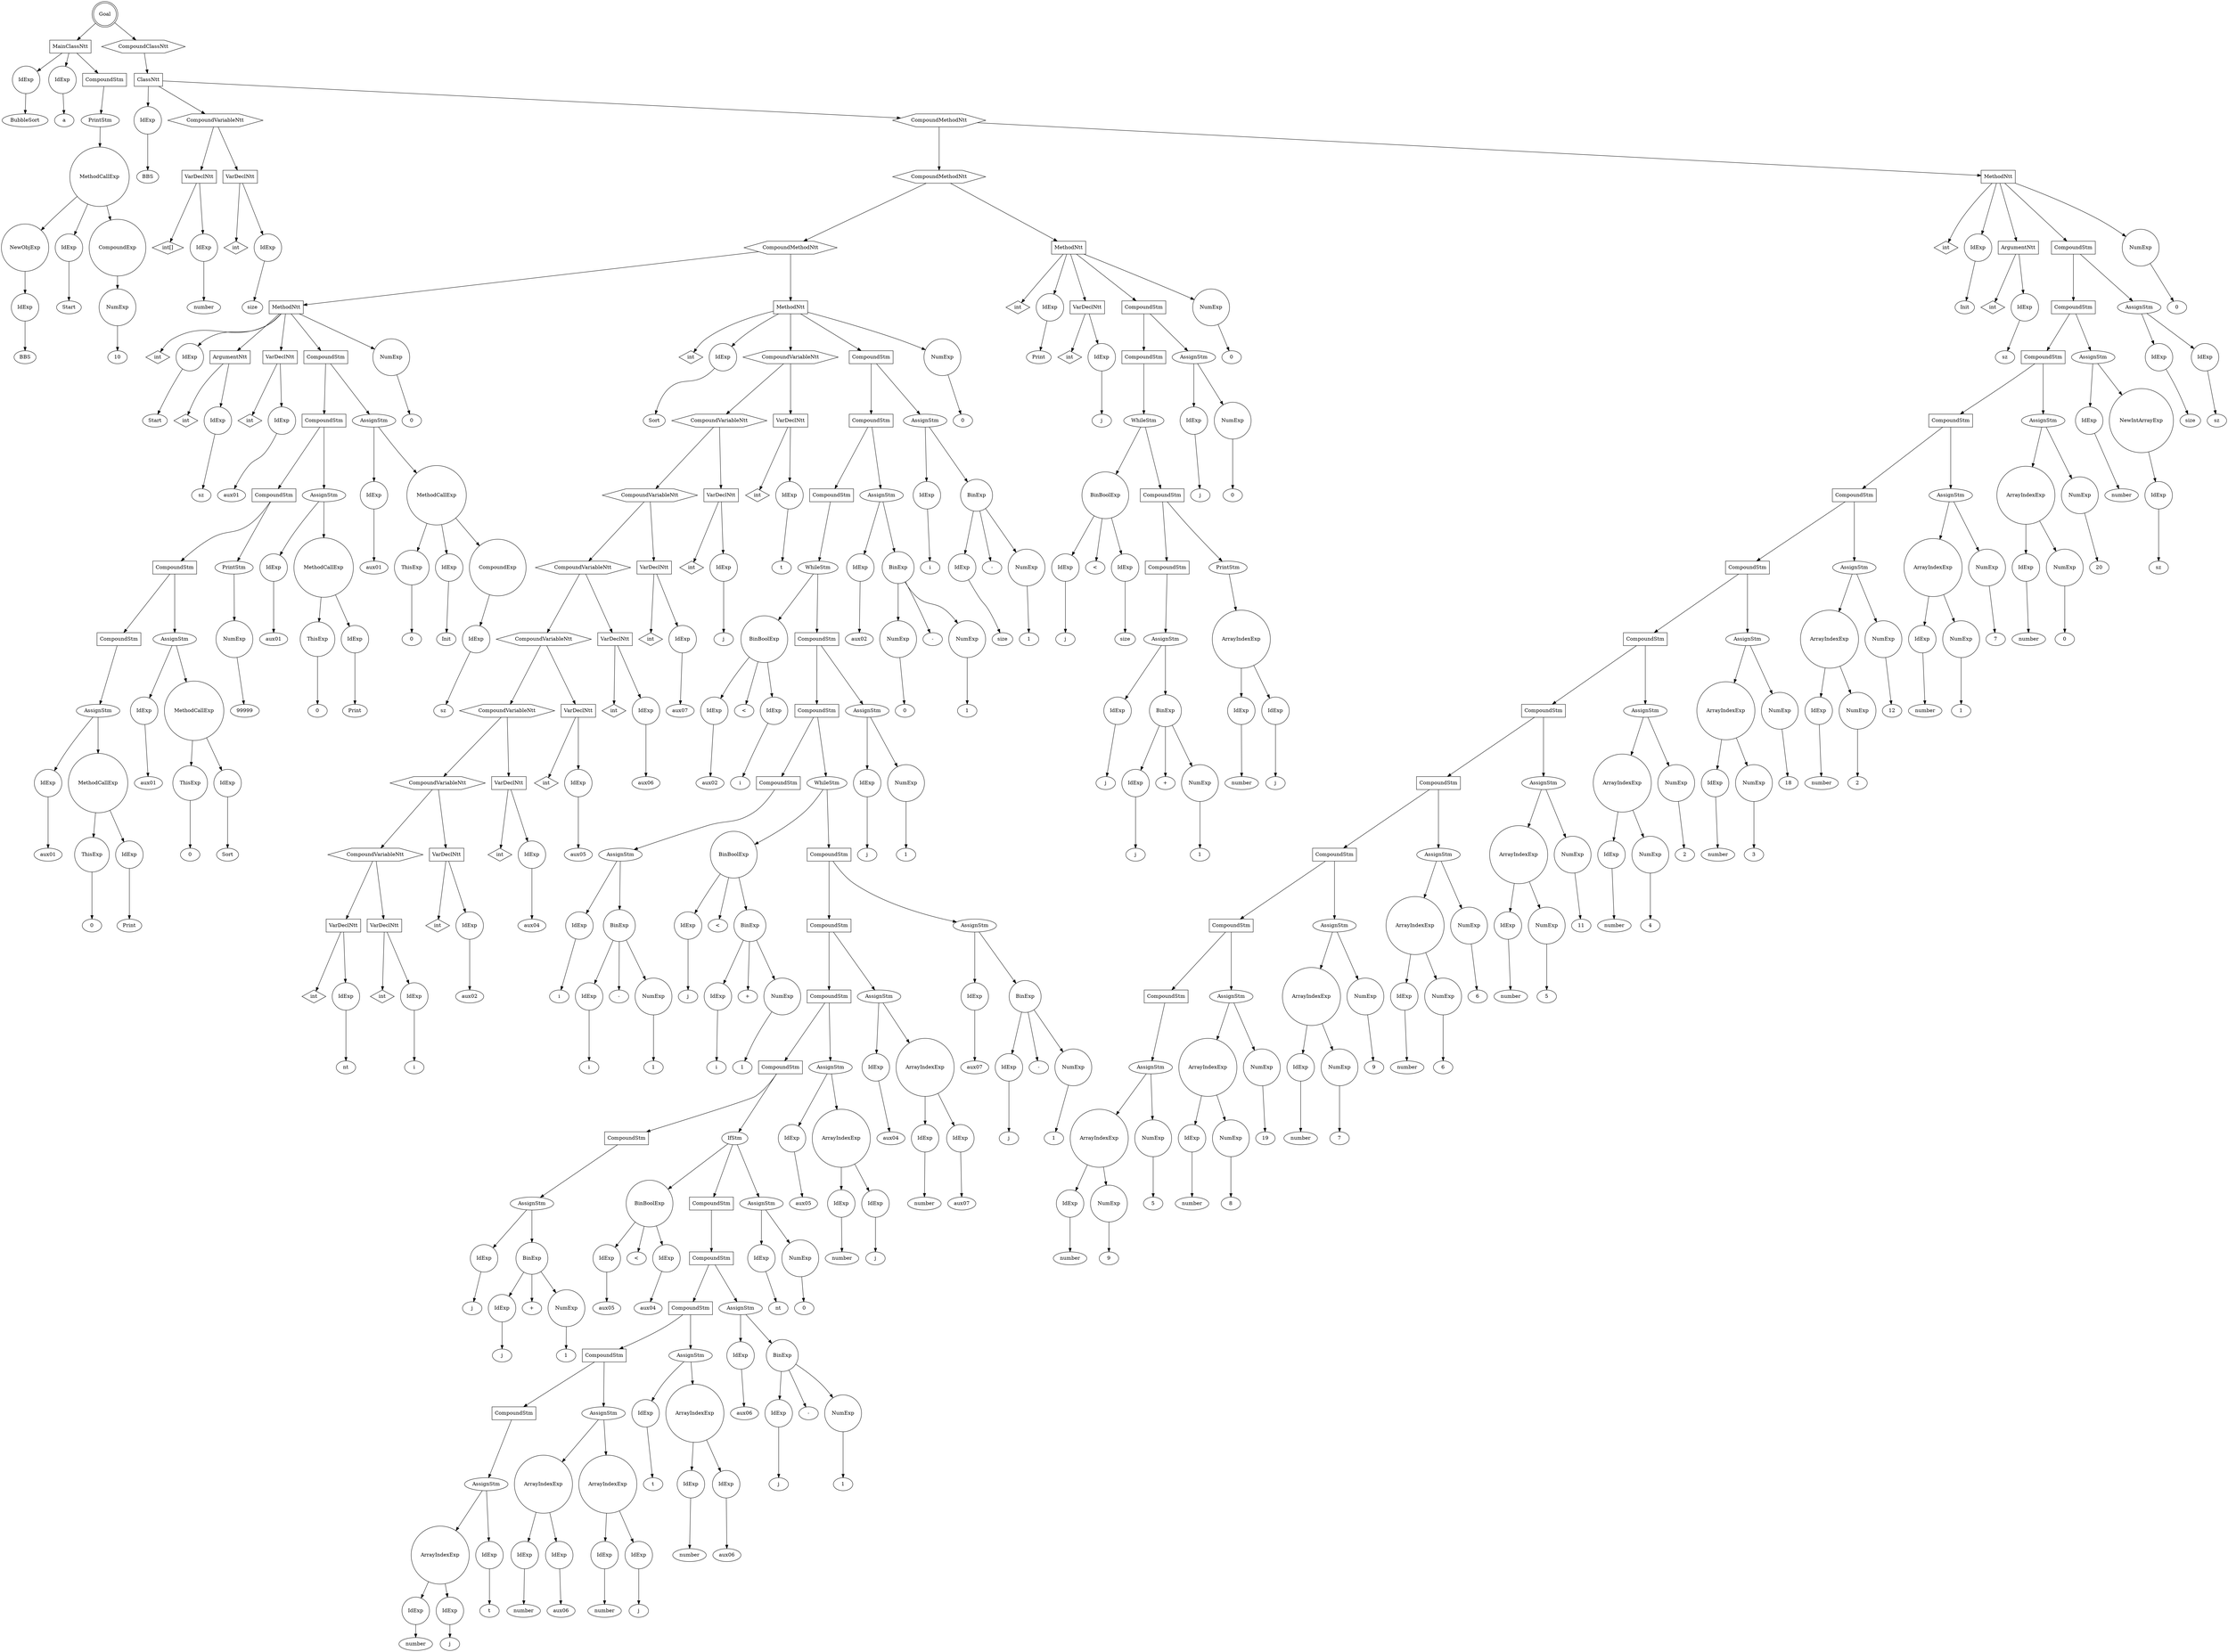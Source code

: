 digraph my_graph {
-1261423712;
-1261423712[label = "Goal", shape = "doublecircle"];
-1261423712->-1261434416;
-1261434416[label = "MainClassNtt", shape = "box"];
-1261434416->-1261433984
-1261433984[label = "IdExp", shape = "circle"];
-1261433984->-1261433968;
-1261433968[label = "BubbleSort"];
-1261434416->-1261434032
-1261434032[label = "IdExp", shape = "circle"];
-1261434032->-1261434016;
-1261434016[label = "a"];
-1261434416->-1261434368;
-1261434368[label = "CompoundStm", shape = "polygon"];
-1261434368->-1259339120;
-1259339120[label = "PrintStm", shape = "ellipse"];
-1259339120->-1261434320
-1261434320[label = "MethodCallExp", shape = "circle"];
-1261434320->-1261434128
-1261434128[label = "NewObjExp", shape = "circle"];
-1261434128->-1261434080
-1261434080[label = "IdExp", shape = "circle"];
-1261434080->-1261434064;
-1261434064[label = "BBS"];
-1261434320->-1261434176
-1261434176[label = "IdExp", shape = "circle"];
-1261434176->-1261434160;
-1261434160[label = "Start"];
-1261434320->-1261434272;
-1261434272[label = "CompoundExp", shape = "circle"];
-1261434272->-1261434224
-1261434224[label = "NumExp", shape = "circle"];
-1261434224->-1261434208;
-1261434208[label = "10"];
-1261423712->-1261423664;
-1261423664[label = "CompoundClassNtt", shape = "hexagon"];
-1261423664->-1261423616;
-1261423616[label = "ClassNtt", shape = "box"];
-1261423616->-1261434464
-1261434464[label = "IdExp", shape = "circle"];
-1261434464->-1261434448;
-1261434448[label = "BBS"];
-1261423616->-1261434848;
-1261434848[label = "CompoundVariableNtt", shape = "hexagon"];
-1261434848->-1261434608;
-1261434608[label = "VarDeclNtt", shape = "box"];
-1261434608->-1261434512;
-1261434512[label = "int[]", shape = "diamond" ];
-1261434608->-1261434560
-1261434560[label = "IdExp", shape = "circle"];
-1261434560->-1261434544;
-1261434544[label = "number"];
-1261434848->-1261434800;
-1261434800[label = "VarDeclNtt", shape = "box"];
-1261434800->-1261434704;
-1261434704[label = "int", shape = "diamond" ];
-1261434800->-1261434752
-1261434752[label = "IdExp", shape = "circle"];
-1261434752->-1261434736;
-1261434736[label = "size"];
-1261423616->-1261423568;
-1261423568[label = "CompoundMethodNtt", shape = "hexagon"];
-1261423568->-1261426016;
-1261426016[label = "CompoundMethodNtt", shape = "hexagon"];
-1261426016->-1261424720;
-1261424720[label = "CompoundMethodNtt", shape = "hexagon"];
-1261424720->-1250949104;
-1250949104[label = "MethodNtt", shape = "box"];
-1250949104->-1261434896;
-1261434896[label = "int", shape = "diamond" ];
-1250949104->-1261434944
-1261434944[label = "IdExp", shape = "circle"];
-1261434944->-1261434928;
-1261434928[label = "Start"];
-1250949104->-1261435088;
-1261435088[label = "ArgumentNtt", shape = "box"];
-1261435088->-1261434992;
-1261434992[label = "int", shape = "diamond" ];
-1261435088->-1261435040
-1261435040[label = "IdExp", shape = "circle"];
-1261435040->-1261435024;
-1261435024[label = "sz"];
-1250949104->-1261435280;
-1261435280[label = "VarDeclNtt", shape = "box"];
-1261435280->-1261435184;
-1261435184[label = "int", shape = "diamond" ];
-1261435280->-1261435232
-1261435232[label = "IdExp", shape = "circle"];
-1261435232->-1261435216;
-1261435216[label = "aux01"];
-1250949104->-1261436672;
-1261436672[label = "CompoundStm", shape = "polygon"];
-1261436672->-1261436624;
-1261436624[label = "CompoundStm", shape = "polygon"];
-1261436624->-1261436576;
-1261436576[label = "CompoundStm", shape = "polygon"];
-1261436576->-1261436528;
-1261436528[label = "CompoundStm", shape = "polygon"];
-1261436528->-1261436480;
-1261436480[label = "CompoundStm", shape = "polygon"];
-1261436480->-1261436432;
-1261436432[label = "AssignStm", shape = "ellipse"];
-1261436432->-1261436240
-1261436240[label = "IdExp", shape = "circle"];
-1261436240->-1261436224;
-1261436224[label = "aux01"];
-1261436432->-1261436384
-1261436384[label = "MethodCallExp", shape = "circle"];
-1261436384->-1261436288
-1261436288[label = "ThisExp", shape = "circle"];
-1261436288->-1261436272;
-1261436272[label = "0"];
-1261436384->-1261436336
-1261436336[label = "IdExp", shape = "circle"];
-1261436336->-1261436320;
-1261436320[label = "Print"];
-1261436528->-1261436192;
-1261436192[label = "AssignStm", shape = "ellipse"];
-1261436192->-1261436000
-1261436000[label = "IdExp", shape = "circle"];
-1261436000->-1261435984;
-1261435984[label = "aux01"];
-1261436192->-1261436144
-1261436144[label = "MethodCallExp", shape = "circle"];
-1261436144->-1261436048
-1261436048[label = "ThisExp", shape = "circle"];
-1261436048->-1261436032;
-1261436032[label = "0"];
-1261436144->-1261436096
-1261436096[label = "IdExp", shape = "circle"];
-1261436096->-1261436080;
-1261436080[label = "Sort"];
-1261436576->-1259335760;
-1259335760[label = "PrintStm", shape = "ellipse"];
-1259335760->-1261435952
-1261435952[label = "NumExp", shape = "circle"];
-1261435952->-1261435936;
-1261435936[label = "99999"];
-1261436624->-1261435904;
-1261435904[label = "AssignStm", shape = "ellipse"];
-1261435904->-1261435712
-1261435712[label = "IdExp", shape = "circle"];
-1261435712->-1261435696;
-1261435696[label = "aux01"];
-1261435904->-1261435856
-1261435856[label = "MethodCallExp", shape = "circle"];
-1261435856->-1261435760
-1261435760[label = "ThisExp", shape = "circle"];
-1261435760->-1261435744;
-1261435744[label = "0"];
-1261435856->-1261435808
-1261435808[label = "IdExp", shape = "circle"];
-1261435808->-1261435792;
-1261435792[label = "Print"];
-1261436672->-1261435664;
-1261435664[label = "AssignStm", shape = "ellipse"];
-1261435664->-1261435376
-1261435376[label = "IdExp", shape = "circle"];
-1261435376->-1261435360;
-1261435360[label = "aux01"];
-1261435664->-1261435616
-1261435616[label = "MethodCallExp", shape = "circle"];
-1261435616->-1261435424
-1261435424[label = "ThisExp", shape = "circle"];
-1261435424->-1261435408;
-1261435408[label = "0"];
-1261435616->-1261435472
-1261435472[label = "IdExp", shape = "circle"];
-1261435472->-1261435456;
-1261435456[label = "Init"];
-1261435616->-1261435568;
-1261435568[label = "CompoundExp", shape = "circle"];
-1261435568->-1261435520
-1261435520[label = "IdExp", shape = "circle"];
-1261435520->-1261435504;
-1261435504[label = "sz"];
-1250949104->-1261436720
-1261436720[label = "NumExp", shape = "circle"];
-1261436720->-1261436704;
-1261436704[label = "0"];
-1261424720->-1250949744;
-1250949744[label = "MethodNtt", shape = "box"];
-1250949744->-1261436816;
-1261436816[label = "int", shape = "diamond" ];
-1250949744->-1261436864
-1261436864[label = "IdExp", shape = "circle"];
-1261436864->-1261436848;
-1261436848[label = "Sort"];
-1250949744->-1261432448;
-1261432448[label = "CompoundVariableNtt", shape = "hexagon"];
-1261432448->-1261432256;
-1261432256[label = "CompoundVariableNtt", shape = "hexagon"];
-1261432256->-1261432064;
-1261432064[label = "CompoundVariableNtt", shape = "hexagon"];
-1261432064->-1261431872;
-1261431872[label = "CompoundVariableNtt", shape = "hexagon"];
-1261431872->-1261431680;
-1261431680[label = "CompoundVariableNtt", shape = "hexagon"];
-1261431680->-1261431488;
-1261431488[label = "CompoundVariableNtt", shape = "hexagon"];
-1261431488->-1261431296;
-1261431296[label = "CompoundVariableNtt", shape = "hexagon"];
-1261431296->-1261431104;
-1261431104[label = "CompoundVariableNtt", shape = "hexagon"];
-1261431104->-1261430864;
-1261430864[label = "VarDeclNtt", shape = "box"];
-1261430864->-1261436912;
-1261436912[label = "int", shape = "diamond" ];
-1261430864->-1261430816
-1261430816[label = "IdExp", shape = "circle"];
-1261430816->-1261430800;
-1261430800[label = "nt"];
-1261431104->-1261431056;
-1261431056[label = "VarDeclNtt", shape = "box"];
-1261431056->-1261430960;
-1261430960[label = "int", shape = "diamond" ];
-1261431056->-1261431008
-1261431008[label = "IdExp", shape = "circle"];
-1261431008->-1261430992;
-1261430992[label = "i"];
-1261431296->-1261431248;
-1261431248[label = "VarDeclNtt", shape = "box"];
-1261431248->-1261431152;
-1261431152[label = "int", shape = "diamond" ];
-1261431248->-1261431200
-1261431200[label = "IdExp", shape = "circle"];
-1261431200->-1261431184;
-1261431184[label = "aux02"];
-1261431488->-1261431440;
-1261431440[label = "VarDeclNtt", shape = "box"];
-1261431440->-1261431344;
-1261431344[label = "int", shape = "diamond" ];
-1261431440->-1261431392
-1261431392[label = "IdExp", shape = "circle"];
-1261431392->-1261431376;
-1261431376[label = "aux04"];
-1261431680->-1261431632;
-1261431632[label = "VarDeclNtt", shape = "box"];
-1261431632->-1261431536;
-1261431536[label = "int", shape = "diamond" ];
-1261431632->-1261431584
-1261431584[label = "IdExp", shape = "circle"];
-1261431584->-1261431568;
-1261431568[label = "aux05"];
-1261431872->-1261431824;
-1261431824[label = "VarDeclNtt", shape = "box"];
-1261431824->-1261431728;
-1261431728[label = "int", shape = "diamond" ];
-1261431824->-1261431776
-1261431776[label = "IdExp", shape = "circle"];
-1261431776->-1261431760;
-1261431760[label = "aux06"];
-1261432064->-1261432016;
-1261432016[label = "VarDeclNtt", shape = "box"];
-1261432016->-1261431920;
-1261431920[label = "int", shape = "diamond" ];
-1261432016->-1261431968
-1261431968[label = "IdExp", shape = "circle"];
-1261431968->-1261431952;
-1261431952[label = "aux07"];
-1261432256->-1261432208;
-1261432208[label = "VarDeclNtt", shape = "box"];
-1261432208->-1261432112;
-1261432112[label = "int", shape = "diamond" ];
-1261432208->-1261432160
-1261432160[label = "IdExp", shape = "circle"];
-1261432160->-1261432144;
-1261432144[label = "j"];
-1261432448->-1261432400;
-1261432400[label = "VarDeclNtt", shape = "box"];
-1261432400->-1261432304;
-1261432304[label = "int", shape = "diamond" ];
-1261432400->-1261432352
-1261432352[label = "IdExp", shape = "circle"];
-1261432352->-1261432336;
-1261432336[label = "t"];
-1250949744->-1261430768;
-1261430768[label = "CompoundStm", shape = "polygon"];
-1261430768->-1261430720;
-1261430720[label = "CompoundStm", shape = "polygon"];
-1261430720->-1261430672;
-1261430672[label = "CompoundStm", shape = "polygon"];
-1261430672->-1261430624;
-1261430624[label = "WhileStm", shape = "ellipse"];
-1261430624->-1261433072;
-1261433072[label = "BinBoolExp", shape = "circle"];
-1261433072->-1261432976
-1261432976[label = "IdExp", shape = "circle"];
-1261432976->-1261432960;
-1261432960[label = "aux02"];
-1261433072->-1261433048;
-1261433048[label = "<" ];
-1261433072->-1261433024
-1261433024[label = "IdExp", shape = "circle"];
-1261433024->-1261433008;
-1261433008[label = "i"];
-1261430624->-1261430576;
-1261430576[label = "CompoundStm", shape = "polygon"];
-1261430576->-1261430528;
-1261430528[label = "CompoundStm", shape = "polygon"];
-1261430528->-1261430480;
-1261430480[label = "CompoundStm", shape = "polygon"];
-1261430480->-1261430432;
-1261430432[label = "AssignStm", shape = "ellipse"];
-1261430432->-1261430240
-1261430240[label = "IdExp", shape = "circle"];
-1261430240->-1261430224;
-1261430224[label = "i"];
-1261430432->-1261430384;
-1261430384[label = "BinExp", shape = "circle"];
-1261430384->-1261430288
-1261430288[label = "IdExp", shape = "circle"];
-1261430288->-1261430272;
-1261430272[label = "i"];
-1261430384->-1261430360;
-1261430360[label = "-" ];
-1261430384->-1261430336
-1261430336[label = "NumExp", shape = "circle"];
-1261430336->-1261430320;
-1261430320[label = "1"];
-1261430528->-1261430192;
-1261430192[label = "WhileStm", shape = "ellipse"];
-1261430192->-1261433456;
-1261433456[label = "BinBoolExp", shape = "circle"];
-1261433456->-1261433264
-1261433264[label = "IdExp", shape = "circle"];
-1261433264->-1261433248;
-1261433248[label = "j"];
-1261433456->-1261433432;
-1261433432[label = "<" ];
-1261433456->-1261433408;
-1261433408[label = "BinExp", shape = "circle"];
-1261433408->-1261433312
-1261433312[label = "IdExp", shape = "circle"];
-1261433312->-1261433296;
-1261433296[label = "i"];
-1261433408->-1261433384;
-1261433384[label = "+" ];
-1261433408->-1261433360
-1261433360[label = "NumExp", shape = "circle"];
-1261433360->-1261433344;
-1261433344[label = "1"];
-1261430192->-1261430144;
-1261430144[label = "CompoundStm", shape = "polygon"];
-1261430144->-1261430096;
-1261430096[label = "CompoundStm", shape = "polygon"];
-1261430096->-1261430048;
-1261430048[label = "CompoundStm", shape = "polygon"];
-1261430048->-1261430000;
-1261430000[label = "CompoundStm", shape = "polygon"];
-1261430000->-1261429952;
-1261429952[label = "CompoundStm", shape = "polygon"];
-1261429952->-1261429904;
-1261429904[label = "AssignStm", shape = "ellipse"];
-1261429904->-1261429712
-1261429712[label = "IdExp", shape = "circle"];
-1261429712->-1261429696;
-1261429696[label = "j"];
-1261429904->-1261429856;
-1261429856[label = "BinExp", shape = "circle"];
-1261429856->-1261429760
-1261429760[label = "IdExp", shape = "circle"];
-1261429760->-1261429744;
-1261429744[label = "j"];
-1261429856->-1261429832;
-1261429832[label = "+" ];
-1261429856->-1261429808
-1261429808[label = "NumExp", shape = "circle"];
-1261429808->-1261429792;
-1261429792[label = "1"];
-1261430000->-1261429664;
-1261429664[label = "IfStm", shape = "ellipse"];
-1261429664->-1261428176;
-1261428176[label = "BinBoolExp", shape = "circle"];
-1261428176->-1261428080
-1261428080[label = "IdExp", shape = "circle"];
-1261428080->-1261428064;
-1261428064[label = "aux05"];
-1261428176->-1261428152;
-1261428152[label = "<" ];
-1261428176->-1261428128
-1261428128[label = "IdExp", shape = "circle"];
-1261428128->-1261428112;
-1261428112[label = "aux04"];
-1261429664->-1261429472;
-1261429472[label = "CompoundStm", shape = "polygon"];
-1261429472->-1261429424;
-1261429424[label = "CompoundStm", shape = "polygon"];
-1261429424->-1261429376;
-1261429376[label = "CompoundStm", shape = "polygon"];
-1261429376->-1261429328;
-1261429328[label = "CompoundStm", shape = "polygon"];
-1261429328->-1261429280;
-1261429280[label = "CompoundStm", shape = "polygon"];
-1261429280->-1261429232;
-1261429232[label = "AssignStm", shape = "ellipse"];
-1261429232->-1261429136
-1261429136[label = "ArrayIndexExp", shape = "circle"];
-1261429136->-1261429040
-1261429040[label = "IdExp", shape = "circle"];
-1261429040->-1261429024;
-1261429024[label = "number"];
-1261429136->-1261429088
-1261429088[label = "IdExp", shape = "circle"];
-1261429088->-1261429072;
-1261429072[label = "j"];
-1261429232->-1261429184
-1261429184[label = "IdExp", shape = "circle"];
-1261429184->-1261429168;
-1261429168[label = "t"];
-1261429328->-1261428992;
-1261428992[label = "AssignStm", shape = "ellipse"];
-1261428992->-1261428800
-1261428800[label = "ArrayIndexExp", shape = "circle"];
-1261428800->-1261428704
-1261428704[label = "IdExp", shape = "circle"];
-1261428704->-1261428688;
-1261428688[label = "number"];
-1261428800->-1261428752
-1261428752[label = "IdExp", shape = "circle"];
-1261428752->-1261428736;
-1261428736[label = "aux06"];
-1261428992->-1261428944
-1261428944[label = "ArrayIndexExp", shape = "circle"];
-1261428944->-1261428848
-1261428848[label = "IdExp", shape = "circle"];
-1261428848->-1261428832;
-1261428832[label = "number"];
-1261428944->-1261428896
-1261428896[label = "IdExp", shape = "circle"];
-1261428896->-1261428880;
-1261428880[label = "j"];
-1261429376->-1261428656;
-1261428656[label = "AssignStm", shape = "ellipse"];
-1261428656->-1261428464
-1261428464[label = "IdExp", shape = "circle"];
-1261428464->-1261428448;
-1261428448[label = "t"];
-1261428656->-1261428608
-1261428608[label = "ArrayIndexExp", shape = "circle"];
-1261428608->-1261428512
-1261428512[label = "IdExp", shape = "circle"];
-1261428512->-1261428496;
-1261428496[label = "number"];
-1261428608->-1261428560
-1261428560[label = "IdExp", shape = "circle"];
-1261428560->-1261428544;
-1261428544[label = "aux06"];
-1261429424->-1261428416;
-1261428416[label = "AssignStm", shape = "ellipse"];
-1261428416->-1261428224
-1261428224[label = "IdExp", shape = "circle"];
-1261428224->-1261428208;
-1261428208[label = "aux06"];
-1261428416->-1261428368;
-1261428368[label = "BinExp", shape = "circle"];
-1261428368->-1261428272
-1261428272[label = "IdExp", shape = "circle"];
-1261428272->-1261428256;
-1261428256[label = "j"];
-1261428368->-1261428344;
-1261428344[label = "-" ];
-1261428368->-1261428320
-1261428320[label = "NumExp", shape = "circle"];
-1261428320->-1261428304;
-1261428304[label = "1"];
-1261429664->-1261429616;
-1261429616[label = "AssignStm", shape = "ellipse"];
-1261429616->-1261429520
-1261429520[label = "IdExp", shape = "circle"];
-1261429520->-1261429504;
-1261429504[label = "nt"];
-1261429616->-1261429568
-1261429568[label = "NumExp", shape = "circle"];
-1261429568->-1261429552;
-1261429552[label = "0"];
-1261430048->-1261428032;
-1261428032[label = "AssignStm", shape = "ellipse"];
-1261428032->-1261427840
-1261427840[label = "IdExp", shape = "circle"];
-1261427840->-1261427824;
-1261427824[label = "aux05"];
-1261428032->-1261427984
-1261427984[label = "ArrayIndexExp", shape = "circle"];
-1261427984->-1261427888
-1261427888[label = "IdExp", shape = "circle"];
-1261427888->-1261427872;
-1261427872[label = "number"];
-1261427984->-1261427936
-1261427936[label = "IdExp", shape = "circle"];
-1261427936->-1261427920;
-1261427920[label = "j"];
-1261430096->-1261427792;
-1261427792[label = "AssignStm", shape = "ellipse"];
-1261427792->-1261433744
-1261433744[label = "IdExp", shape = "circle"];
-1261433744->-1261433728;
-1261433728[label = "aux04"];
-1261427792->-1261427744
-1261427744[label = "ArrayIndexExp", shape = "circle"];
-1261427744->-1261433792
-1261433792[label = "IdExp", shape = "circle"];
-1261433792->-1261433776;
-1261433776[label = "number"];
-1261427744->-1261433840
-1261433840[label = "IdExp", shape = "circle"];
-1261433840->-1261433824;
-1261433824[label = "aux07"];
-1261430144->-1261433696;
-1261433696[label = "AssignStm", shape = "ellipse"];
-1261433696->-1261433504
-1261433504[label = "IdExp", shape = "circle"];
-1261433504->-1261433488;
-1261433488[label = "aux07"];
-1261433696->-1261433648;
-1261433648[label = "BinExp", shape = "circle"];
-1261433648->-1261433552
-1261433552[label = "IdExp", shape = "circle"];
-1261433552->-1261433536;
-1261433536[label = "j"];
-1261433648->-1261433624;
-1261433624[label = "-" ];
-1261433648->-1261433600
-1261433600[label = "NumExp", shape = "circle"];
-1261433600->-1261433584;
-1261433584[label = "1"];
-1261430576->-1261433216;
-1261433216[label = "AssignStm", shape = "ellipse"];
-1261433216->-1261433120
-1261433120[label = "IdExp", shape = "circle"];
-1261433120->-1261433104;
-1261433104[label = "j"];
-1261433216->-1261433168
-1261433168[label = "NumExp", shape = "circle"];
-1261433168->-1261433152;
-1261433152[label = "1"];
-1261430720->-1261432928;
-1261432928[label = "AssignStm", shape = "ellipse"];
-1261432928->-1261432736
-1261432736[label = "IdExp", shape = "circle"];
-1261432736->-1261432720;
-1261432720[label = "aux02"];
-1261432928->-1261432880;
-1261432880[label = "BinExp", shape = "circle"];
-1261432880->-1261432784
-1261432784[label = "NumExp", shape = "circle"];
-1261432784->-1261432768;
-1261432768[label = "0"];
-1261432880->-1261432856;
-1261432856[label = "-" ];
-1261432880->-1261432832
-1261432832[label = "NumExp", shape = "circle"];
-1261432832->-1261432816;
-1261432816[label = "1"];
-1261430768->-1261432688;
-1261432688[label = "AssignStm", shape = "ellipse"];
-1261432688->-1261432496
-1261432496[label = "IdExp", shape = "circle"];
-1261432496->-1261432480;
-1261432480[label = "i"];
-1261432688->-1261432640;
-1261432640[label = "BinExp", shape = "circle"];
-1261432640->-1261432544
-1261432544[label = "IdExp", shape = "circle"];
-1261432544->-1261432528;
-1261432528[label = "size"];
-1261432640->-1261432616;
-1261432616[label = "-" ];
-1261432640->-1261432592
-1261432592[label = "NumExp", shape = "circle"];
-1261432592->-1261432576;
-1261432576[label = "1"];
-1250949744->-1261424672
-1261424672[label = "NumExp", shape = "circle"];
-1261424672->-1261424656;
-1261424656[label = "0"];
-1261426016->-1250949808;
-1250949808[label = "MethodNtt", shape = "box"];
-1250949808->-1261424768;
-1261424768[label = "int", shape = "diamond" ];
-1250949808->-1261424816
-1261424816[label = "IdExp", shape = "circle"];
-1261424816->-1261424800;
-1261424800[label = "Print"];
-1250949808->-1261424960;
-1261424960[label = "VarDeclNtt", shape = "box"];
-1261424960->-1261424864;
-1261424864[label = "int", shape = "diamond" ];
-1261424960->-1261424912
-1261424912[label = "IdExp", shape = "circle"];
-1261424912->-1261424896;
-1261424896[label = "j"];
-1250949808->-1261425920;
-1261425920[label = "CompoundStm", shape = "polygon"];
-1261425920->-1261425872;
-1261425872[label = "CompoundStm", shape = "polygon"];
-1261425872->-1261425824;
-1261425824[label = "WhileStm", shape = "ellipse"];
-1261425824->-1261425296;
-1261425296[label = "BinBoolExp", shape = "circle"];
-1261425296->-1261425200
-1261425200[label = "IdExp", shape = "circle"];
-1261425200->-1261425184;
-1261425184[label = "j"];
-1261425296->-1261425272;
-1261425272[label = "<" ];
-1261425296->-1261425248
-1261425248[label = "IdExp", shape = "circle"];
-1261425248->-1261425232;
-1261425232[label = "size"];
-1261425824->-1261425776;
-1261425776[label = "CompoundStm", shape = "polygon"];
-1261425776->-1261425728;
-1261425728[label = "CompoundStm", shape = "polygon"];
-1261425728->-1261425680;
-1261425680[label = "AssignStm", shape = "ellipse"];
-1261425680->-1261425488
-1261425488[label = "IdExp", shape = "circle"];
-1261425488->-1261425472;
-1261425472[label = "j"];
-1261425680->-1261425632;
-1261425632[label = "BinExp", shape = "circle"];
-1261425632->-1261425536
-1261425536[label = "IdExp", shape = "circle"];
-1261425536->-1261425520;
-1261425520[label = "j"];
-1261425632->-1261425608;
-1261425608[label = "+" ];
-1261425632->-1261425584
-1261425584[label = "NumExp", shape = "circle"];
-1261425584->-1261425568;
-1261425568[label = "1"];
-1261425776->-1259335280;
-1259335280[label = "PrintStm", shape = "ellipse"];
-1259335280->-1261425440
-1261425440[label = "ArrayIndexExp", shape = "circle"];
-1261425440->-1261425344
-1261425344[label = "IdExp", shape = "circle"];
-1261425344->-1261425328;
-1261425328[label = "number"];
-1261425440->-1261425392
-1261425392[label = "IdExp", shape = "circle"];
-1261425392->-1261425376;
-1261425376[label = "j"];
-1261425920->-1261425152;
-1261425152[label = "AssignStm", shape = "ellipse"];
-1261425152->-1261425056
-1261425056[label = "IdExp", shape = "circle"];
-1261425056->-1261425040;
-1261425040[label = "j"];
-1261425152->-1261425104
-1261425104[label = "NumExp", shape = "circle"];
-1261425104->-1261425088;
-1261425088[label = "0"];
-1250949808->-1261425968
-1261425968[label = "NumExp", shape = "circle"];
-1261425968->-1261425952;
-1261425952[label = "0"];
-1261423568->-1250949872;
-1250949872[label = "MethodNtt", shape = "box"];
-1250949872->-1261426064;
-1261426064[label = "int", shape = "diamond" ];
-1250949872->-1261426112
-1261426112[label = "IdExp", shape = "circle"];
-1261426112->-1261426096;
-1261426096[label = "Init"];
-1250949872->-1261426256;
-1261426256[label = "ArgumentNtt", shape = "box"];
-1261426256->-1261426160;
-1261426160[label = "int", shape = "diamond" ];
-1261426256->-1261426208
-1261426208[label = "IdExp", shape = "circle"];
-1261426208->-1261426192;
-1261426192[label = "sz"];
-1250949872->-1261423472;
-1261423472[label = "CompoundStm", shape = "polygon"];
-1261423472->-1261423424;
-1261423424[label = "CompoundStm", shape = "polygon"];
-1261423424->-1261423376;
-1261423376[label = "CompoundStm", shape = "polygon"];
-1261423376->-1261423328;
-1261423328[label = "CompoundStm", shape = "polygon"];
-1261423328->-1261423280;
-1261423280[label = "CompoundStm", shape = "polygon"];
-1261423280->-1261423232;
-1261423232[label = "CompoundStm", shape = "polygon"];
-1261423232->-1261423184;
-1261423184[label = "CompoundStm", shape = "polygon"];
-1261423184->-1261423136;
-1261423136[label = "CompoundStm", shape = "polygon"];
-1261423136->-1261423088;
-1261423088[label = "CompoundStm", shape = "polygon"];
-1261423088->-1261423040;
-1261423040[label = "CompoundStm", shape = "polygon"];
-1261423040->-1261422992;
-1261422992[label = "CompoundStm", shape = "polygon"];
-1261422992->-1261422944;
-1261422944[label = "CompoundStm", shape = "polygon"];
-1261422944->-1261422896;
-1261422896[label = "AssignStm", shape = "ellipse"];
-1261422896->-1261422800
-1261422800[label = "ArrayIndexExp", shape = "circle"];
-1261422800->-1261422704
-1261422704[label = "IdExp", shape = "circle"];
-1261422704->-1261422688;
-1261422688[label = "number"];
-1261422800->-1261422752
-1261422752[label = "NumExp", shape = "circle"];
-1261422752->-1261422736;
-1261422736[label = "9"];
-1261422896->-1261422848
-1261422848[label = "NumExp", shape = "circle"];
-1261422848->-1261422832;
-1261422832[label = "5"];
-1261422992->-1261422656;
-1261422656[label = "AssignStm", shape = "ellipse"];
-1261422656->-1261422560
-1261422560[label = "ArrayIndexExp", shape = "circle"];
-1261422560->-1261422464
-1261422464[label = "IdExp", shape = "circle"];
-1261422464->-1261422448;
-1261422448[label = "number"];
-1261422560->-1261422512
-1261422512[label = "NumExp", shape = "circle"];
-1261422512->-1261422496;
-1261422496[label = "8"];
-1261422656->-1261422608
-1261422608[label = "NumExp", shape = "circle"];
-1261422608->-1261422592;
-1261422592[label = "19"];
-1261423040->-1261422416;
-1261422416[label = "AssignStm", shape = "ellipse"];
-1261422416->-1261422320
-1261422320[label = "ArrayIndexExp", shape = "circle"];
-1261422320->-1261422224
-1261422224[label = "IdExp", shape = "circle"];
-1261422224->-1261422208;
-1261422208[label = "number"];
-1261422320->-1261422272
-1261422272[label = "NumExp", shape = "circle"];
-1261422272->-1261422256;
-1261422256[label = "7"];
-1261422416->-1261422368
-1261422368[label = "NumExp", shape = "circle"];
-1261422368->-1261422352;
-1261422352[label = "9"];
-1261423088->-1261422176;
-1261422176[label = "AssignStm", shape = "ellipse"];
-1261422176->-1261422080
-1261422080[label = "ArrayIndexExp", shape = "circle"];
-1261422080->-1261421984
-1261421984[label = "IdExp", shape = "circle"];
-1261421984->-1261421968;
-1261421968[label = "number"];
-1261422080->-1261422032
-1261422032[label = "NumExp", shape = "circle"];
-1261422032->-1261422016;
-1261422016[label = "6"];
-1261422176->-1261422128
-1261422128[label = "NumExp", shape = "circle"];
-1261422128->-1261422112;
-1261422112[label = "6"];
-1261423136->-1261421936;
-1261421936[label = "AssignStm", shape = "ellipse"];
-1261421936->-1261421840
-1261421840[label = "ArrayIndexExp", shape = "circle"];
-1261421840->-1261421744
-1261421744[label = "IdExp", shape = "circle"];
-1261421744->-1261421728;
-1261421728[label = "number"];
-1261421840->-1261421792
-1261421792[label = "NumExp", shape = "circle"];
-1261421792->-1261421776;
-1261421776[label = "5"];
-1261421936->-1261421888
-1261421888[label = "NumExp", shape = "circle"];
-1261421888->-1261421872;
-1261421872[label = "11"];
-1261423184->-1261421696;
-1261421696[label = "AssignStm", shape = "ellipse"];
-1261421696->-1261421600
-1261421600[label = "ArrayIndexExp", shape = "circle"];
-1261421600->-1261427648
-1261427648[label = "IdExp", shape = "circle"];
-1261427648->-1261427632;
-1261427632[label = "number"];
-1261421600->-1261427696
-1261427696[label = "NumExp", shape = "circle"];
-1261427696->-1261427680;
-1261427680[label = "4"];
-1261421696->-1261421648
-1261421648[label = "NumExp", shape = "circle"];
-1261421648->-1261421632;
-1261421632[label = "2"];
-1261423232->-1261427600;
-1261427600[label = "AssignStm", shape = "ellipse"];
-1261427600->-1261427504
-1261427504[label = "ArrayIndexExp", shape = "circle"];
-1261427504->-1261427408
-1261427408[label = "IdExp", shape = "circle"];
-1261427408->-1261427392;
-1261427392[label = "number"];
-1261427504->-1261427456
-1261427456[label = "NumExp", shape = "circle"];
-1261427456->-1261427440;
-1261427440[label = "3"];
-1261427600->-1261427552
-1261427552[label = "NumExp", shape = "circle"];
-1261427552->-1261427536;
-1261427536[label = "18"];
-1261423280->-1261427360;
-1261427360[label = "AssignStm", shape = "ellipse"];
-1261427360->-1261427264
-1261427264[label = "ArrayIndexExp", shape = "circle"];
-1261427264->-1261427168
-1261427168[label = "IdExp", shape = "circle"];
-1261427168->-1261427152;
-1261427152[label = "number"];
-1261427264->-1261427216
-1261427216[label = "NumExp", shape = "circle"];
-1261427216->-1261427200;
-1261427200[label = "2"];
-1261427360->-1261427312
-1261427312[label = "NumExp", shape = "circle"];
-1261427312->-1261427296;
-1261427296[label = "12"];
-1261423328->-1261427120;
-1261427120[label = "AssignStm", shape = "ellipse"];
-1261427120->-1261427024
-1261427024[label = "ArrayIndexExp", shape = "circle"];
-1261427024->-1261426928
-1261426928[label = "IdExp", shape = "circle"];
-1261426928->-1261426912;
-1261426912[label = "number"];
-1261427024->-1261426976
-1261426976[label = "NumExp", shape = "circle"];
-1261426976->-1261426960;
-1261426960[label = "1"];
-1261427120->-1261427072
-1261427072[label = "NumExp", shape = "circle"];
-1261427072->-1261427056;
-1261427056[label = "7"];
-1261423376->-1261426880;
-1261426880[label = "AssignStm", shape = "ellipse"];
-1261426880->-1261426784
-1261426784[label = "ArrayIndexExp", shape = "circle"];
-1261426784->-1261426688
-1261426688[label = "IdExp", shape = "circle"];
-1261426688->-1261426672;
-1261426672[label = "number"];
-1261426784->-1261426736
-1261426736[label = "NumExp", shape = "circle"];
-1261426736->-1261426720;
-1261426720[label = "0"];
-1261426880->-1261426832
-1261426832[label = "NumExp", shape = "circle"];
-1261426832->-1261426816;
-1261426816[label = "20"];
-1261423424->-1261426640;
-1261426640[label = "AssignStm", shape = "ellipse"];
-1261426640->-1261426496
-1261426496[label = "IdExp", shape = "circle"];
-1261426496->-1261426480;
-1261426480[label = "number"];
-1261426640->-1261426592
-1261426592[label = "NewIntArrayExp", shape = "circle"];
-1261426592->-1261426544
-1261426544[label = "IdExp", shape = "circle"];
-1261426544->-1261426528;
-1261426528[label = "sz"];
-1261423472->-1261426448;
-1261426448[label = "AssignStm", shape = "ellipse"];
-1261426448->-1261426352
-1261426352[label = "IdExp", shape = "circle"];
-1261426352->-1261426336;
-1261426336[label = "size"];
-1261426448->-1261426400
-1261426400[label = "IdExp", shape = "circle"];
-1261426400->-1261426384;
-1261426384[label = "sz"];
-1250949872->-1261423520
-1261423520[label = "NumExp", shape = "circle"];
-1261423520->-1261423504;
-1261423504[label = "0"];

}